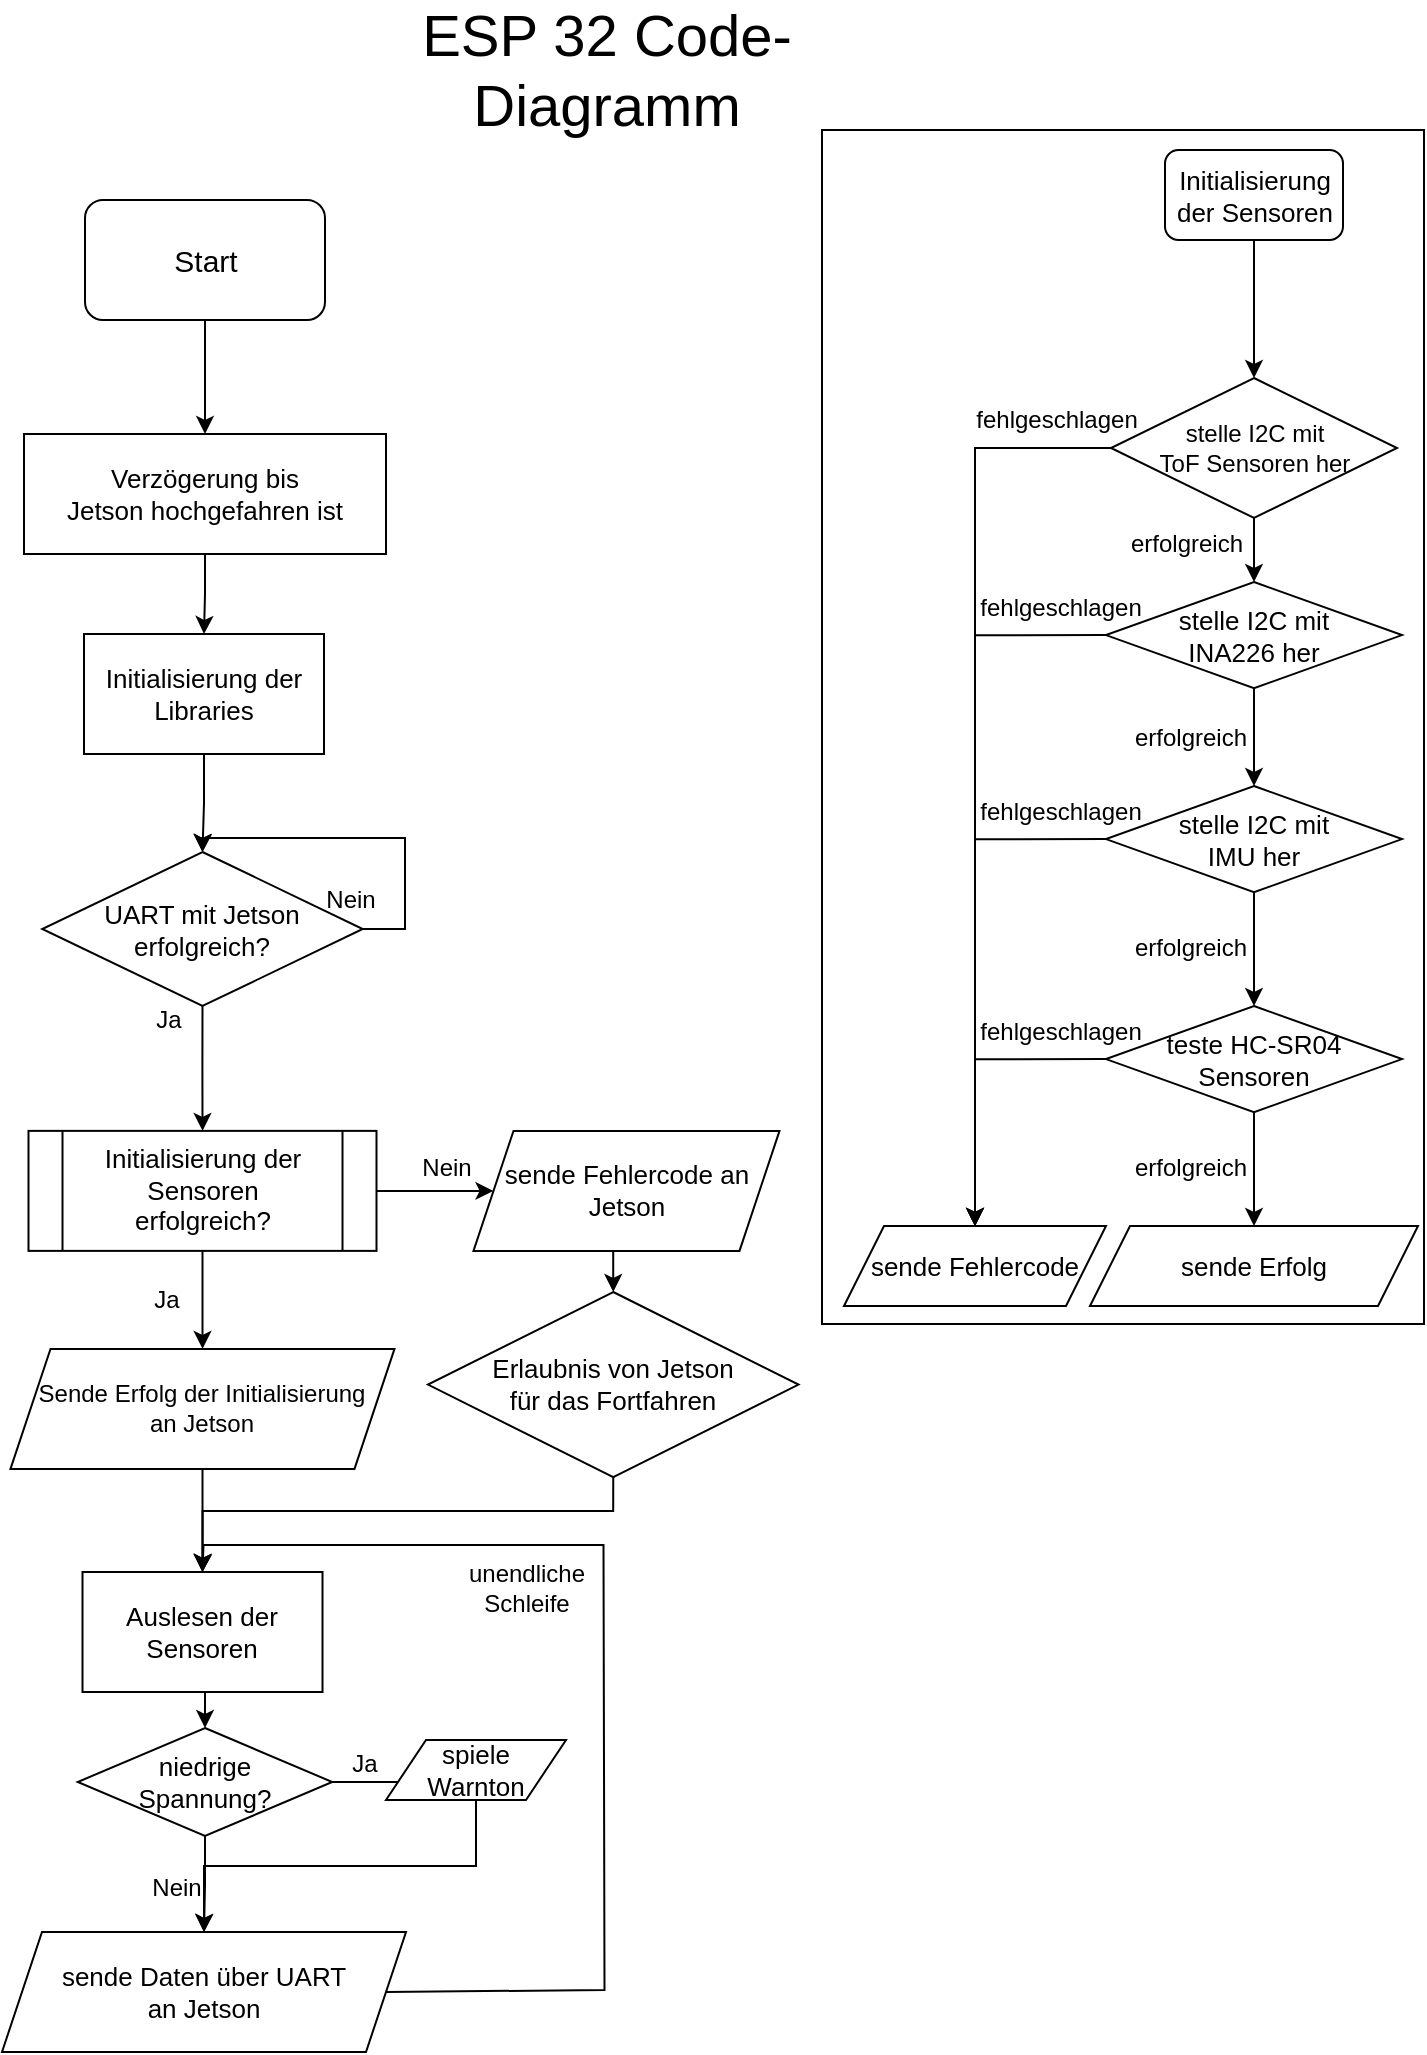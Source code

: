 <mxfile version="26.0.5">
  <diagram id="C5RBs43oDa-KdzZeNtuy" name="Page-1">
    <mxGraphModel dx="1728" dy="945" grid="0" gridSize="10" guides="1" tooltips="1" connect="1" arrows="1" fold="1" page="1" pageScale="1" pageWidth="827" pageHeight="1169" math="0" shadow="0">
      <root>
        <mxCell id="WIyWlLk6GJQsqaUBKTNV-0" />
        <mxCell id="WIyWlLk6GJQsqaUBKTNV-1" parent="WIyWlLk6GJQsqaUBKTNV-0" />
        <mxCell id="_hwv9tR_E8vKDguACiTg-63" value="" style="rounded=0;whiteSpace=wrap;html=1;" parent="WIyWlLk6GJQsqaUBKTNV-1" vertex="1">
          <mxGeometry x="521" y="83" width="301" height="597" as="geometry" />
        </mxCell>
        <mxCell id="_hwv9tR_E8vKDguACiTg-7" value="&lt;div&gt;&lt;font style=&quot;font-size: 13px;&quot;&gt;Initialisierung&lt;/font&gt;&lt;/div&gt;&lt;div&gt;&lt;font style=&quot;font-size: 13px;&quot;&gt;der Sensoren&lt;/font&gt;&lt;/div&gt;" style="rounded=1;whiteSpace=wrap;html=1;" parent="WIyWlLk6GJQsqaUBKTNV-1" vertex="1">
          <mxGeometry x="692.5" y="93" width="89" height="45" as="geometry" />
        </mxCell>
        <mxCell id="_hwv9tR_E8vKDguACiTg-9" value="&lt;div&gt;stelle I2C mit&lt;/div&gt;&lt;div&gt;ToF Sensoren her&lt;/div&gt;" style="rhombus;whiteSpace=wrap;html=1;" parent="WIyWlLk6GJQsqaUBKTNV-1" vertex="1">
          <mxGeometry x="665.5" y="207" width="143" height="70" as="geometry" />
        </mxCell>
        <mxCell id="_hwv9tR_E8vKDguACiTg-13" value="&lt;font style=&quot;font-size: 13px;&quot;&gt;sende Fehlercode&lt;/font&gt;" style="shape=parallelogram;perimeter=parallelogramPerimeter;whiteSpace=wrap;html=1;fixedSize=1;" parent="WIyWlLk6GJQsqaUBKTNV-1" vertex="1">
          <mxGeometry x="532" y="631" width="131" height="40" as="geometry" />
        </mxCell>
        <mxCell id="_hwv9tR_E8vKDguACiTg-15" value="&lt;div&gt;&lt;font style=&quot;font-size: 13px;&quot;&gt;stelle I2C mit&lt;/font&gt;&lt;/div&gt;&lt;div&gt;&lt;font style=&quot;font-size: 13px;&quot;&gt;INA226 her&lt;/font&gt;&lt;/div&gt;" style="rhombus;whiteSpace=wrap;html=1;" parent="WIyWlLk6GJQsqaUBKTNV-1" vertex="1">
          <mxGeometry x="663" y="309" width="148" height="53.12" as="geometry" />
        </mxCell>
        <mxCell id="_hwv9tR_E8vKDguACiTg-29" style="edgeStyle=orthogonalEdgeStyle;rounded=0;orthogonalLoop=1;jettySize=auto;html=1;exitX=0.5;exitY=1;exitDx=0;exitDy=0;entryX=0.5;entryY=0;entryDx=0;entryDy=0;" parent="WIyWlLk6GJQsqaUBKTNV-1" source="_hwv9tR_E8vKDguACiTg-16" target="_hwv9tR_E8vKDguACiTg-27" edge="1">
          <mxGeometry relative="1" as="geometry" />
        </mxCell>
        <mxCell id="_hwv9tR_E8vKDguACiTg-16" value="&lt;div&gt;&lt;font style=&quot;font-size: 13px;&quot;&gt;stelle I2C mit&lt;/font&gt;&lt;/div&gt;&lt;div&gt;&lt;font style=&quot;font-size: 13px;&quot;&gt;IMU her&lt;/font&gt;&lt;/div&gt;" style="rhombus;whiteSpace=wrap;html=1;" parent="WIyWlLk6GJQsqaUBKTNV-1" vertex="1">
          <mxGeometry x="663" y="411" width="148" height="53.12" as="geometry" />
        </mxCell>
        <mxCell id="_hwv9tR_E8vKDguACiTg-0" value="&lt;font style=&quot;font-size: 29px;&quot;&gt;ESP 32 Code-Diagramm&lt;/font&gt;" style="text;html=1;align=center;verticalAlign=middle;whiteSpace=wrap;rounded=0;fontSize=21;" parent="WIyWlLk6GJQsqaUBKTNV-1" vertex="1">
          <mxGeometry x="292" y="38" width="243" height="30" as="geometry" />
        </mxCell>
        <mxCell id="_hwv9tR_E8vKDguACiTg-4" style="edgeStyle=orthogonalEdgeStyle;rounded=0;orthogonalLoop=1;jettySize=auto;html=1;exitX=0.5;exitY=1;exitDx=0;exitDy=0;entryX=0.5;entryY=0;entryDx=0;entryDy=0;" parent="WIyWlLk6GJQsqaUBKTNV-1" source="_hwv9tR_E8vKDguACiTg-2" target="_hwv9tR_E8vKDguACiTg-3" edge="1">
          <mxGeometry relative="1" as="geometry" />
        </mxCell>
        <mxCell id="_hwv9tR_E8vKDguACiTg-2" value="&lt;font style=&quot;font-size: 15px;&quot;&gt;Start&lt;/font&gt;" style="rounded=1;whiteSpace=wrap;html=1;" parent="WIyWlLk6GJQsqaUBKTNV-1" vertex="1">
          <mxGeometry x="152.5" y="118" width="120" height="60" as="geometry" />
        </mxCell>
        <mxCell id="sx8V6jigU9jlCn_8tGGP-2" style="edgeStyle=orthogonalEdgeStyle;rounded=0;orthogonalLoop=1;jettySize=auto;html=1;exitX=0.5;exitY=1;exitDx=0;exitDy=0;entryX=0.5;entryY=0;entryDx=0;entryDy=0;" parent="WIyWlLk6GJQsqaUBKTNV-1" source="_hwv9tR_E8vKDguACiTg-3" target="sx8V6jigU9jlCn_8tGGP-0" edge="1">
          <mxGeometry relative="1" as="geometry" />
        </mxCell>
        <mxCell id="_hwv9tR_E8vKDguACiTg-3" value="&lt;div&gt;&lt;font style=&quot;font-size: 13px;&quot;&gt;Verzögerung bis&lt;/font&gt;&lt;/div&gt;&lt;div&gt;&lt;font style=&quot;font-size: 13px;&quot;&gt;Jetson hochgefahren ist&lt;/font&gt;&lt;/div&gt;" style="rounded=0;whiteSpace=wrap;html=1;" parent="WIyWlLk6GJQsqaUBKTNV-1" vertex="1">
          <mxGeometry x="122" y="235" width="181" height="60" as="geometry" />
        </mxCell>
        <mxCell id="_hwv9tR_E8vKDguACiTg-58" style="edgeStyle=orthogonalEdgeStyle;rounded=0;orthogonalLoop=1;jettySize=auto;html=1;exitX=1;exitY=0.5;exitDx=0;exitDy=0;entryX=0;entryY=0.5;entryDx=0;entryDy=0;" parent="WIyWlLk6GJQsqaUBKTNV-1" source="_hwv9tR_E8vKDguACiTg-5" target="_hwv9tR_E8vKDguACiTg-57" edge="1">
          <mxGeometry relative="1" as="geometry" />
        </mxCell>
        <mxCell id="_hwv9tR_E8vKDguACiTg-68" style="edgeStyle=orthogonalEdgeStyle;rounded=0;orthogonalLoop=1;jettySize=auto;html=1;exitX=0.5;exitY=1;exitDx=0;exitDy=0;entryX=0.5;entryY=0;entryDx=0;entryDy=0;" parent="WIyWlLk6GJQsqaUBKTNV-1" source="_hwv9tR_E8vKDguACiTg-5" target="_hwv9tR_E8vKDguACiTg-64" edge="1">
          <mxGeometry relative="1" as="geometry" />
        </mxCell>
        <mxCell id="_hwv9tR_E8vKDguACiTg-5" value="&lt;div&gt;&lt;font style=&quot;font-size: 13px;&quot;&gt;Initialisierung der Sensoren&lt;/font&gt;&lt;/div&gt;&lt;div&gt;&lt;font style=&quot;font-size: 13px;&quot;&gt;erfolgreich?&lt;/font&gt;&lt;/div&gt;" style="shape=process;whiteSpace=wrap;html=1;backgroundOutline=1;fontSize=9;" parent="WIyWlLk6GJQsqaUBKTNV-1" vertex="1">
          <mxGeometry x="124.25" y="583.44" width="174" height="60" as="geometry" />
        </mxCell>
        <mxCell id="_hwv9tR_E8vKDguACiTg-11" style="edgeStyle=orthogonalEdgeStyle;rounded=0;orthogonalLoop=1;jettySize=auto;html=1;exitX=0.5;exitY=1;exitDx=0;exitDy=0;entryX=0.5;entryY=0;entryDx=0;entryDy=0;" parent="WIyWlLk6GJQsqaUBKTNV-1" source="_hwv9tR_E8vKDguACiTg-7" target="_hwv9tR_E8vKDguACiTg-9" edge="1">
          <mxGeometry relative="1" as="geometry" />
        </mxCell>
        <mxCell id="_hwv9tR_E8vKDguACiTg-12" style="edgeStyle=orthogonalEdgeStyle;rounded=0;orthogonalLoop=1;jettySize=auto;html=1;exitX=0;exitY=0.5;exitDx=0;exitDy=0;entryX=0.5;entryY=0;entryDx=0;entryDy=0;" parent="WIyWlLk6GJQsqaUBKTNV-1" source="_hwv9tR_E8vKDguACiTg-9" target="_hwv9tR_E8vKDguACiTg-13" edge="1">
          <mxGeometry relative="1" as="geometry">
            <mxPoint x="520.966" y="582.207" as="targetPoint" />
          </mxGeometry>
        </mxCell>
        <mxCell id="_hwv9tR_E8vKDguACiTg-17" style="edgeStyle=orthogonalEdgeStyle;rounded=0;orthogonalLoop=1;jettySize=auto;html=1;exitX=0.5;exitY=1;exitDx=0;exitDy=0;entryX=0.5;entryY=0;entryDx=0;entryDy=0;" parent="WIyWlLk6GJQsqaUBKTNV-1" source="_hwv9tR_E8vKDguACiTg-9" target="_hwv9tR_E8vKDguACiTg-15" edge="1">
          <mxGeometry relative="1" as="geometry" />
        </mxCell>
        <mxCell id="_hwv9tR_E8vKDguACiTg-14" value="fehlgeschlagen" style="text;html=1;align=center;verticalAlign=middle;resizable=0;points=[];autosize=1;strokeColor=none;fillColor=none;" parent="WIyWlLk6GJQsqaUBKTNV-1" vertex="1">
          <mxGeometry x="588" y="215" width="99" height="26" as="geometry" />
        </mxCell>
        <mxCell id="_hwv9tR_E8vKDguACiTg-18" style="edgeStyle=orthogonalEdgeStyle;rounded=0;orthogonalLoop=1;jettySize=auto;html=1;exitX=0.5;exitY=1;exitDx=0;exitDy=0;entryX=0.5;entryY=0;entryDx=0;entryDy=0;" parent="WIyWlLk6GJQsqaUBKTNV-1" source="_hwv9tR_E8vKDguACiTg-15" target="_hwv9tR_E8vKDguACiTg-16" edge="1">
          <mxGeometry relative="1" as="geometry" />
        </mxCell>
        <mxCell id="_hwv9tR_E8vKDguACiTg-21" style="edgeStyle=orthogonalEdgeStyle;rounded=0;orthogonalLoop=1;jettySize=auto;html=1;exitX=0;exitY=0.5;exitDx=0;exitDy=0;entryX=0.5;entryY=0;entryDx=0;entryDy=0;" parent="WIyWlLk6GJQsqaUBKTNV-1" source="_hwv9tR_E8vKDguACiTg-15" target="_hwv9tR_E8vKDguACiTg-13" edge="1">
          <mxGeometry relative="1" as="geometry" />
        </mxCell>
        <mxCell id="_hwv9tR_E8vKDguACiTg-22" style="edgeStyle=orthogonalEdgeStyle;rounded=0;orthogonalLoop=1;jettySize=auto;html=1;exitX=0;exitY=0.5;exitDx=0;exitDy=0;entryX=0.5;entryY=0;entryDx=0;entryDy=0;" parent="WIyWlLk6GJQsqaUBKTNV-1" source="_hwv9tR_E8vKDguACiTg-16" target="_hwv9tR_E8vKDguACiTg-13" edge="1">
          <mxGeometry relative="1" as="geometry" />
        </mxCell>
        <mxCell id="_hwv9tR_E8vKDguACiTg-25" value="fehlgeschlagen" style="text;html=1;align=center;verticalAlign=middle;resizable=0;points=[];autosize=1;strokeColor=none;fillColor=none;" parent="WIyWlLk6GJQsqaUBKTNV-1" vertex="1">
          <mxGeometry x="590" y="309" width="99" height="26" as="geometry" />
        </mxCell>
        <mxCell id="_hwv9tR_E8vKDguACiTg-26" value="fehlgeschlagen" style="text;html=1;align=center;verticalAlign=middle;resizable=0;points=[];autosize=1;strokeColor=none;fillColor=none;" parent="WIyWlLk6GJQsqaUBKTNV-1" vertex="1">
          <mxGeometry x="590" y="411" width="99" height="26" as="geometry" />
        </mxCell>
        <mxCell id="_hwv9tR_E8vKDguACiTg-30" style="edgeStyle=orthogonalEdgeStyle;rounded=0;orthogonalLoop=1;jettySize=auto;html=1;exitX=0;exitY=0.5;exitDx=0;exitDy=0;" parent="WIyWlLk6GJQsqaUBKTNV-1" source="_hwv9tR_E8vKDguACiTg-27" target="_hwv9tR_E8vKDguACiTg-13" edge="1">
          <mxGeometry relative="1" as="geometry" />
        </mxCell>
        <mxCell id="_hwv9tR_E8vKDguACiTg-33" style="edgeStyle=orthogonalEdgeStyle;rounded=0;orthogonalLoop=1;jettySize=auto;html=1;exitX=0.5;exitY=1;exitDx=0;exitDy=0;entryX=0.5;entryY=0;entryDx=0;entryDy=0;" parent="WIyWlLk6GJQsqaUBKTNV-1" source="_hwv9tR_E8vKDguACiTg-27" target="_hwv9tR_E8vKDguACiTg-32" edge="1">
          <mxGeometry relative="1" as="geometry" />
        </mxCell>
        <mxCell id="_hwv9tR_E8vKDguACiTg-27" value="&lt;div&gt;&lt;font style=&quot;font-size: 13px;&quot;&gt;teste HC-SR04&lt;/font&gt;&lt;/div&gt;&lt;div&gt;&lt;font style=&quot;font-size: 13px;&quot;&gt;Sensoren&lt;/font&gt;&lt;/div&gt;" style="rhombus;whiteSpace=wrap;html=1;" parent="WIyWlLk6GJQsqaUBKTNV-1" vertex="1">
          <mxGeometry x="663" y="521" width="148" height="53.12" as="geometry" />
        </mxCell>
        <mxCell id="_hwv9tR_E8vKDguACiTg-31" value="fehlgeschlagen" style="text;html=1;align=center;verticalAlign=middle;resizable=0;points=[];autosize=1;strokeColor=none;fillColor=none;" parent="WIyWlLk6GJQsqaUBKTNV-1" vertex="1">
          <mxGeometry x="590" y="521" width="99" height="26" as="geometry" />
        </mxCell>
        <mxCell id="_hwv9tR_E8vKDguACiTg-32" value="&lt;font style=&quot;font-size: 13px;&quot;&gt;sende Erfolg&lt;/font&gt;" style="shape=parallelogram;perimeter=parallelogramPerimeter;whiteSpace=wrap;html=1;fixedSize=1;" parent="WIyWlLk6GJQsqaUBKTNV-1" vertex="1">
          <mxGeometry x="655" y="631" width="164" height="40" as="geometry" />
        </mxCell>
        <mxCell id="_hwv9tR_E8vKDguACiTg-35" value="erfolgreich" style="text;html=1;align=center;verticalAlign=middle;resizable=0;points=[];autosize=1;strokeColor=none;fillColor=none;" parent="WIyWlLk6GJQsqaUBKTNV-1" vertex="1">
          <mxGeometry x="665.5" y="277" width="74" height="26" as="geometry" />
        </mxCell>
        <mxCell id="_hwv9tR_E8vKDguACiTg-36" value="erfolgreich" style="text;html=1;align=center;verticalAlign=middle;resizable=0;points=[];autosize=1;strokeColor=none;fillColor=none;" parent="WIyWlLk6GJQsqaUBKTNV-1" vertex="1">
          <mxGeometry x="668" y="374" width="74" height="26" as="geometry" />
        </mxCell>
        <mxCell id="_hwv9tR_E8vKDguACiTg-37" value="erfolgreich" style="text;html=1;align=center;verticalAlign=middle;resizable=0;points=[];autosize=1;strokeColor=none;fillColor=none;" parent="WIyWlLk6GJQsqaUBKTNV-1" vertex="1">
          <mxGeometry x="668" y="479" width="74" height="26" as="geometry" />
        </mxCell>
        <mxCell id="_hwv9tR_E8vKDguACiTg-38" value="erfolgreich" style="text;html=1;align=center;verticalAlign=middle;resizable=0;points=[];autosize=1;strokeColor=none;fillColor=none;" parent="WIyWlLk6GJQsqaUBKTNV-1" vertex="1">
          <mxGeometry x="668" y="589.44" width="74" height="26" as="geometry" />
        </mxCell>
        <mxCell id="AWHjEYZcNrm2FN0k45G1-0" style="edgeStyle=orthogonalEdgeStyle;rounded=0;orthogonalLoop=1;jettySize=auto;html=1;exitX=0.5;exitY=1;exitDx=0;exitDy=0;entryX=0.5;entryY=0;entryDx=0;entryDy=0;" edge="1" parent="WIyWlLk6GJQsqaUBKTNV-1" source="_hwv9tR_E8vKDguACiTg-39" target="_hwv9tR_E8vKDguACiTg-5">
          <mxGeometry relative="1" as="geometry" />
        </mxCell>
        <mxCell id="_hwv9tR_E8vKDguACiTg-39" value="&lt;div&gt;&lt;font style=&quot;font-size: 13px;&quot;&gt;UART mit Jetson&lt;/font&gt;&lt;/div&gt;&lt;div&gt;&lt;font style=&quot;font-size: 13px;&quot;&gt;erfolgreich?&lt;/font&gt;&lt;/div&gt;" style="rhombus;whiteSpace=wrap;html=1;" parent="WIyWlLk6GJQsqaUBKTNV-1" vertex="1">
          <mxGeometry x="131.12" y="444" width="160.25" height="77" as="geometry" />
        </mxCell>
        <mxCell id="_hwv9tR_E8vKDguACiTg-54" style="edgeStyle=orthogonalEdgeStyle;rounded=0;orthogonalLoop=1;jettySize=auto;html=1;exitX=1;exitY=0.5;exitDx=0;exitDy=0;entryX=0.5;entryY=0;entryDx=0;entryDy=0;" parent="WIyWlLk6GJQsqaUBKTNV-1" source="_hwv9tR_E8vKDguACiTg-39" target="_hwv9tR_E8vKDguACiTg-39" edge="1">
          <mxGeometry relative="1" as="geometry">
            <Array as="points">
              <mxPoint x="312.5" y="482" />
              <mxPoint x="312.5" y="437" />
              <mxPoint x="211.5" y="437" />
            </Array>
          </mxGeometry>
        </mxCell>
        <mxCell id="_hwv9tR_E8vKDguACiTg-55" value="Nein" style="text;html=1;align=center;verticalAlign=middle;resizable=0;points=[];autosize=1;strokeColor=none;fillColor=none;" parent="WIyWlLk6GJQsqaUBKTNV-1" vertex="1">
          <mxGeometry x="263.5" y="455" width="43" height="26" as="geometry" />
        </mxCell>
        <mxCell id="_hwv9tR_E8vKDguACiTg-62" style="edgeStyle=orthogonalEdgeStyle;rounded=0;orthogonalLoop=1;jettySize=auto;html=1;exitX=0.5;exitY=1;exitDx=0;exitDy=0;entryX=0.5;entryY=0;entryDx=0;entryDy=0;" parent="WIyWlLk6GJQsqaUBKTNV-1" source="_hwv9tR_E8vKDguACiTg-57" target="_hwv9tR_E8vKDguACiTg-59" edge="1">
          <mxGeometry relative="1" as="geometry" />
        </mxCell>
        <mxCell id="_hwv9tR_E8vKDguACiTg-57" value="&lt;div&gt;&lt;font style=&quot;font-size: 13px;&quot;&gt;sende Fehlercode an&lt;/font&gt;&lt;/div&gt;&lt;div&gt;&lt;font style=&quot;font-size: 13px;&quot;&gt;Jetson&lt;/font&gt;&lt;/div&gt;" style="shape=parallelogram;perimeter=parallelogramPerimeter;whiteSpace=wrap;html=1;fixedSize=1;fontSize=9;" parent="WIyWlLk6GJQsqaUBKTNV-1" vertex="1">
          <mxGeometry x="346.75" y="583.44" width="153" height="60" as="geometry" />
        </mxCell>
        <mxCell id="_hwv9tR_E8vKDguACiTg-73" style="edgeStyle=orthogonalEdgeStyle;rounded=0;orthogonalLoop=1;jettySize=auto;html=1;exitX=0.5;exitY=1;exitDx=0;exitDy=0;entryX=0.5;entryY=0;entryDx=0;entryDy=0;" parent="WIyWlLk6GJQsqaUBKTNV-1" source="_hwv9tR_E8vKDguACiTg-59" target="_hwv9tR_E8vKDguACiTg-69" edge="1">
          <mxGeometry relative="1" as="geometry">
            <Array as="points">
              <mxPoint x="416.75" y="773.44" />
              <mxPoint x="211.75" y="773.44" />
            </Array>
          </mxGeometry>
        </mxCell>
        <mxCell id="_hwv9tR_E8vKDguACiTg-59" value="&lt;div&gt;&lt;font style=&quot;font-size: 13px;&quot;&gt;Erlaubnis von Jetson &lt;br&gt;&lt;/font&gt;&lt;/div&gt;&lt;div&gt;&lt;font style=&quot;font-size: 13px;&quot;&gt;für das Fortfahren&lt;/font&gt;&lt;/div&gt;" style="rhombus;whiteSpace=wrap;html=1;fontSize=9;" parent="WIyWlLk6GJQsqaUBKTNV-1" vertex="1">
          <mxGeometry x="324" y="664" width="185.25" height="92.56" as="geometry" />
        </mxCell>
        <mxCell id="_hwv9tR_E8vKDguACiTg-71" style="edgeStyle=orthogonalEdgeStyle;rounded=0;orthogonalLoop=1;jettySize=auto;html=1;exitX=0.5;exitY=1;exitDx=0;exitDy=0;entryX=0.5;entryY=0;entryDx=0;entryDy=0;" parent="WIyWlLk6GJQsqaUBKTNV-1" source="_hwv9tR_E8vKDguACiTg-64" target="_hwv9tR_E8vKDguACiTg-69" edge="1">
          <mxGeometry relative="1" as="geometry" />
        </mxCell>
        <mxCell id="_hwv9tR_E8vKDguACiTg-64" value="&lt;div&gt;&lt;font style=&quot;font-size: 12px;&quot;&gt;Sende Erfolg der Initialisierung&lt;/font&gt;&lt;/div&gt;&lt;div&gt;&lt;font style=&quot;font-size: 12px;&quot;&gt;an Jetson&lt;/font&gt;&lt;/div&gt;" style="shape=parallelogram;perimeter=parallelogramPerimeter;whiteSpace=wrap;html=1;fixedSize=1;fontSize=9;" parent="WIyWlLk6GJQsqaUBKTNV-1" vertex="1">
          <mxGeometry x="115.25" y="692.44" width="192" height="60" as="geometry" />
        </mxCell>
        <mxCell id="_hwv9tR_E8vKDguACiTg-65" value="&lt;font style=&quot;font-size: 12px;&quot;&gt;Nein&lt;/font&gt;" style="text;html=1;align=center;verticalAlign=middle;resizable=0;points=[];autosize=1;strokeColor=none;fillColor=none;fontSize=9;" parent="WIyWlLk6GJQsqaUBKTNV-1" vertex="1">
          <mxGeometry x="311.75" y="589.44" width="43" height="26" as="geometry" />
        </mxCell>
        <mxCell id="7mVsBppxYRM3f-fTi8ju-1" style="edgeStyle=orthogonalEdgeStyle;rounded=0;orthogonalLoop=1;jettySize=auto;html=1;exitX=0.5;exitY=1;exitDx=0;exitDy=0;entryX=0.5;entryY=0;entryDx=0;entryDy=0;" parent="WIyWlLk6GJQsqaUBKTNV-1" source="_hwv9tR_E8vKDguACiTg-69" target="7mVsBppxYRM3f-fTi8ju-0" edge="1">
          <mxGeometry relative="1" as="geometry" />
        </mxCell>
        <mxCell id="_hwv9tR_E8vKDguACiTg-69" value="&lt;font style=&quot;font-size: 13px;&quot;&gt;Auslesen der Sensoren&lt;/font&gt;" style="rounded=0;whiteSpace=wrap;html=1;" parent="WIyWlLk6GJQsqaUBKTNV-1" vertex="1">
          <mxGeometry x="151.25" y="804" width="120" height="60" as="geometry" />
        </mxCell>
        <mxCell id="_hwv9tR_E8vKDguACiTg-70" value="&lt;div&gt;&lt;font style=&quot;font-size: 13px;&quot;&gt;sende Daten über UART&lt;/font&gt;&lt;/div&gt;&lt;div&gt;&lt;font style=&quot;font-size: 13px;&quot;&gt;an Jetson&lt;/font&gt;&lt;/div&gt;" style="shape=parallelogram;perimeter=parallelogramPerimeter;whiteSpace=wrap;html=1;fixedSize=1;" parent="WIyWlLk6GJQsqaUBKTNV-1" vertex="1">
          <mxGeometry x="111" y="984" width="202" height="60" as="geometry" />
        </mxCell>
        <mxCell id="_hwv9tR_E8vKDguACiTg-72" value="Ja" style="text;html=1;align=center;verticalAlign=middle;resizable=0;points=[];autosize=1;strokeColor=none;fillColor=none;" parent="WIyWlLk6GJQsqaUBKTNV-1" vertex="1">
          <mxGeometry x="177.25" y="655.44" width="31" height="26" as="geometry" />
        </mxCell>
        <mxCell id="_hwv9tR_E8vKDguACiTg-75" value="" style="endArrow=classic;html=1;rounded=0;exitX=1;exitY=0.5;exitDx=0;exitDy=0;entryX=0.5;entryY=0;entryDx=0;entryDy=0;" parent="WIyWlLk6GJQsqaUBKTNV-1" source="_hwv9tR_E8vKDguACiTg-70" target="_hwv9tR_E8vKDguACiTg-69" edge="1">
          <mxGeometry width="50" height="50" relative="1" as="geometry">
            <mxPoint x="408.75" y="912.44" as="sourcePoint" />
            <mxPoint x="211.75" y="793.44" as="targetPoint" />
            <Array as="points">
              <mxPoint x="412.25" y="1013" />
              <mxPoint x="411.75" y="790.44" />
              <mxPoint x="211.75" y="790.44" />
            </Array>
          </mxGeometry>
        </mxCell>
        <mxCell id="_hwv9tR_E8vKDguACiTg-76" value="&lt;div&gt;&lt;font&gt;unendliche&lt;/font&gt;&lt;/div&gt;&lt;div&gt;&lt;font&gt;Schleife&lt;/font&gt;&lt;/div&gt;" style="text;html=1;align=center;verticalAlign=middle;resizable=0;points=[];autosize=1;strokeColor=none;fillColor=none;" parent="WIyWlLk6GJQsqaUBKTNV-1" vertex="1">
          <mxGeometry x="335" y="791" width="76" height="41" as="geometry" />
        </mxCell>
        <mxCell id="sx8V6jigU9jlCn_8tGGP-1" style="edgeStyle=orthogonalEdgeStyle;rounded=0;orthogonalLoop=1;jettySize=auto;html=1;exitX=0.5;exitY=1;exitDx=0;exitDy=0;entryX=0.5;entryY=0;entryDx=0;entryDy=0;" parent="WIyWlLk6GJQsqaUBKTNV-1" source="sx8V6jigU9jlCn_8tGGP-0" target="_hwv9tR_E8vKDguACiTg-39" edge="1">
          <mxGeometry relative="1" as="geometry" />
        </mxCell>
        <mxCell id="sx8V6jigU9jlCn_8tGGP-0" value="&lt;div&gt;&lt;font style=&quot;font-size: 13px;&quot;&gt;Initialisierung der&lt;/font&gt;&lt;/div&gt;&lt;div&gt;&lt;font style=&quot;font-size: 13px;&quot;&gt;Libraries&lt;/font&gt;&lt;/div&gt;" style="rounded=0;whiteSpace=wrap;html=1;" parent="WIyWlLk6GJQsqaUBKTNV-1" vertex="1">
          <mxGeometry x="152" y="335" width="120" height="60" as="geometry" />
        </mxCell>
        <mxCell id="7mVsBppxYRM3f-fTi8ju-2" style="edgeStyle=orthogonalEdgeStyle;rounded=0;orthogonalLoop=1;jettySize=auto;html=1;exitX=0.5;exitY=1;exitDx=0;exitDy=0;entryX=0.5;entryY=0;entryDx=0;entryDy=0;" parent="WIyWlLk6GJQsqaUBKTNV-1" source="7mVsBppxYRM3f-fTi8ju-0" target="_hwv9tR_E8vKDguACiTg-70" edge="1">
          <mxGeometry relative="1" as="geometry" />
        </mxCell>
        <mxCell id="7mVsBppxYRM3f-fTi8ju-4" value="&lt;font style=&quot;font-size: 12px;&quot;&gt;Nein&lt;/font&gt;" style="edgeLabel;html=1;align=center;verticalAlign=middle;resizable=0;points=[];" parent="7mVsBppxYRM3f-fTi8ju-2" vertex="1" connectable="0">
          <mxGeometry x="-0.165" y="-1" relative="1" as="geometry">
            <mxPoint x="-14" y="6" as="offset" />
          </mxGeometry>
        </mxCell>
        <mxCell id="7mVsBppxYRM3f-fTi8ju-5" style="edgeStyle=orthogonalEdgeStyle;rounded=0;orthogonalLoop=1;jettySize=auto;html=1;exitX=1;exitY=0.5;exitDx=0;exitDy=0;entryX=0;entryY=0.5;entryDx=0;entryDy=0;fontSize=12;" parent="WIyWlLk6GJQsqaUBKTNV-1" source="7mVsBppxYRM3f-fTi8ju-0" target="7mVsBppxYRM3f-fTi8ju-3" edge="1">
          <mxGeometry relative="1" as="geometry" />
        </mxCell>
        <mxCell id="7mVsBppxYRM3f-fTi8ju-7" value="Ja" style="edgeLabel;html=1;align=center;verticalAlign=middle;resizable=0;points=[];fontSize=12;" parent="7mVsBppxYRM3f-fTi8ju-5" vertex="1" connectable="0">
          <mxGeometry x="-0.289" y="2" relative="1" as="geometry">
            <mxPoint x="1" y="-7" as="offset" />
          </mxGeometry>
        </mxCell>
        <mxCell id="7mVsBppxYRM3f-fTi8ju-0" value="&lt;div&gt;&lt;font style=&quot;font-size: 13px;&quot;&gt;niedrige&lt;/font&gt;&lt;/div&gt;&lt;div&gt;&lt;font style=&quot;font-size: 13px;&quot;&gt;Spannung?&lt;/font&gt;&lt;/div&gt;" style="rhombus;whiteSpace=wrap;html=1;" parent="WIyWlLk6GJQsqaUBKTNV-1" vertex="1">
          <mxGeometry x="148.88" y="882" width="127.25" height="54" as="geometry" />
        </mxCell>
        <mxCell id="7mVsBppxYRM3f-fTi8ju-6" style="edgeStyle=orthogonalEdgeStyle;rounded=0;orthogonalLoop=1;jettySize=auto;html=1;exitX=0.5;exitY=1;exitDx=0;exitDy=0;entryX=0.5;entryY=0;entryDx=0;entryDy=0;" parent="WIyWlLk6GJQsqaUBKTNV-1" source="7mVsBppxYRM3f-fTi8ju-3" target="_hwv9tR_E8vKDguACiTg-70" edge="1">
          <mxGeometry relative="1" as="geometry" />
        </mxCell>
        <mxCell id="7mVsBppxYRM3f-fTi8ju-3" value="&lt;div&gt;&lt;font style=&quot;font-size: 13px;&quot;&gt;spiele&lt;/font&gt;&lt;/div&gt;&lt;div&gt;&lt;font style=&quot;font-size: 13px;&quot;&gt;Warnton&lt;/font&gt;&lt;/div&gt;" style="shape=parallelogram;perimeter=parallelogramPerimeter;whiteSpace=wrap;html=1;fixedSize=1;" parent="WIyWlLk6GJQsqaUBKTNV-1" vertex="1">
          <mxGeometry x="303" y="888" width="90" height="30" as="geometry" />
        </mxCell>
        <mxCell id="AWHjEYZcNrm2FN0k45G1-1" value="Ja" style="text;html=1;align=center;verticalAlign=middle;resizable=0;points=[];autosize=1;strokeColor=none;fillColor=none;" vertex="1" parent="WIyWlLk6GJQsqaUBKTNV-1">
          <mxGeometry x="178.5" y="515" width="31" height="26" as="geometry" />
        </mxCell>
      </root>
    </mxGraphModel>
  </diagram>
</mxfile>
